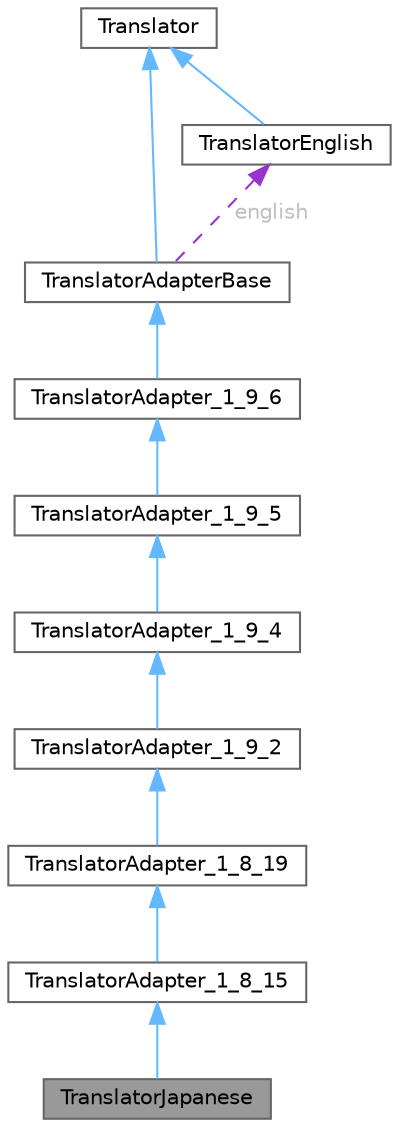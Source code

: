 digraph "TranslatorJapanese"
{
 // INTERACTIVE_SVG=YES
 // LATEX_PDF_SIZE
  bgcolor="transparent";
  edge [fontname=Helvetica,fontsize=10,labelfontname=Helvetica,labelfontsize=10];
  node [fontname=Helvetica,fontsize=10,shape=box,height=0.2,width=0.4];
  Node1 [label="TranslatorJapanese",height=0.2,width=0.4,color="gray40", fillcolor="grey60", style="filled", fontcolor="black",tooltip=" "];
  Node2 -> Node1 [dir="back",color="steelblue1",style="solid"];
  Node2 [label="TranslatorAdapter_1_8_15",height=0.2,width=0.4,color="gray40", fillcolor="white", style="filled",URL="$d4/d2e/class_translator_adapter__1__8__15.html",tooltip=" "];
  Node3 -> Node2 [dir="back",color="steelblue1",style="solid"];
  Node3 [label="TranslatorAdapter_1_8_19",height=0.2,width=0.4,color="gray40", fillcolor="white", style="filled",URL="$de/dde/class_translator_adapter__1__8__19.html",tooltip=" "];
  Node4 -> Node3 [dir="back",color="steelblue1",style="solid"];
  Node4 [label="TranslatorAdapter_1_9_2",height=0.2,width=0.4,color="gray40", fillcolor="white", style="filled",URL="$d3/d2e/class_translator_adapter__1__9__2.html",tooltip=" "];
  Node5 -> Node4 [dir="back",color="steelblue1",style="solid"];
  Node5 [label="TranslatorAdapter_1_9_4",height=0.2,width=0.4,color="gray40", fillcolor="white", style="filled",URL="$d0/d33/class_translator_adapter__1__9__4.html",tooltip=" "];
  Node6 -> Node5 [dir="back",color="steelblue1",style="solid"];
  Node6 [label="TranslatorAdapter_1_9_5",height=0.2,width=0.4,color="gray40", fillcolor="white", style="filled",URL="$dd/dba/class_translator_adapter__1__9__5.html",tooltip=" "];
  Node7 -> Node6 [dir="back",color="steelblue1",style="solid"];
  Node7 [label="TranslatorAdapter_1_9_6",height=0.2,width=0.4,color="gray40", fillcolor="white", style="filled",URL="$db/d71/class_translator_adapter__1__9__6.html",tooltip=" "];
  Node8 -> Node7 [dir="back",color="steelblue1",style="solid"];
  Node8 [label="TranslatorAdapterBase",height=0.2,width=0.4,color="gray40", fillcolor="white", style="filled",URL="$db/d6c/class_translator_adapter_base.html",tooltip="Base of the translator adapter tree."];
  Node9 -> Node8 [dir="back",color="steelblue1",style="solid"];
  Node9 [label="Translator",height=0.2,width=0.4,color="gray40", fillcolor="white", style="filled",URL="$d8/dfb/class_translator.html",tooltip="Abstract base class for all translatable text fragments."];
  Node10 -> Node8 [dir="back",color="darkorchid3",style="dashed",label=" english",fontcolor="grey" ];
  Node10 [label="TranslatorEnglish",height=0.2,width=0.4,color="gray40", fillcolor="white", style="filled",URL="$d6/d78/class_translator_english.html",tooltip=" "];
  Node9 -> Node10 [dir="back",color="steelblue1",style="solid"];
}
